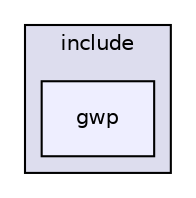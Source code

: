 digraph "include/gwp" {
  compound=true
  node [ fontsize="10", fontname="Helvetica"];
  edge [ labelfontsize="10", labelfontname="Helvetica"];
  subgraph clusterdir_d44c64559bbebec7f509842c48db8b23 {
    graph [ bgcolor="#ddddee", pencolor="black", label="include" fontname="Helvetica", fontsize="10", URL="dir_d44c64559bbebec7f509842c48db8b23.html"]
  dir_c9ba1a21c36c5a3e60912582af2629d0 [shape=box, label="gwp", style="filled", fillcolor="#eeeeff", pencolor="black", URL="dir_c9ba1a21c36c5a3e60912582af2629d0.html"];
  }
}
